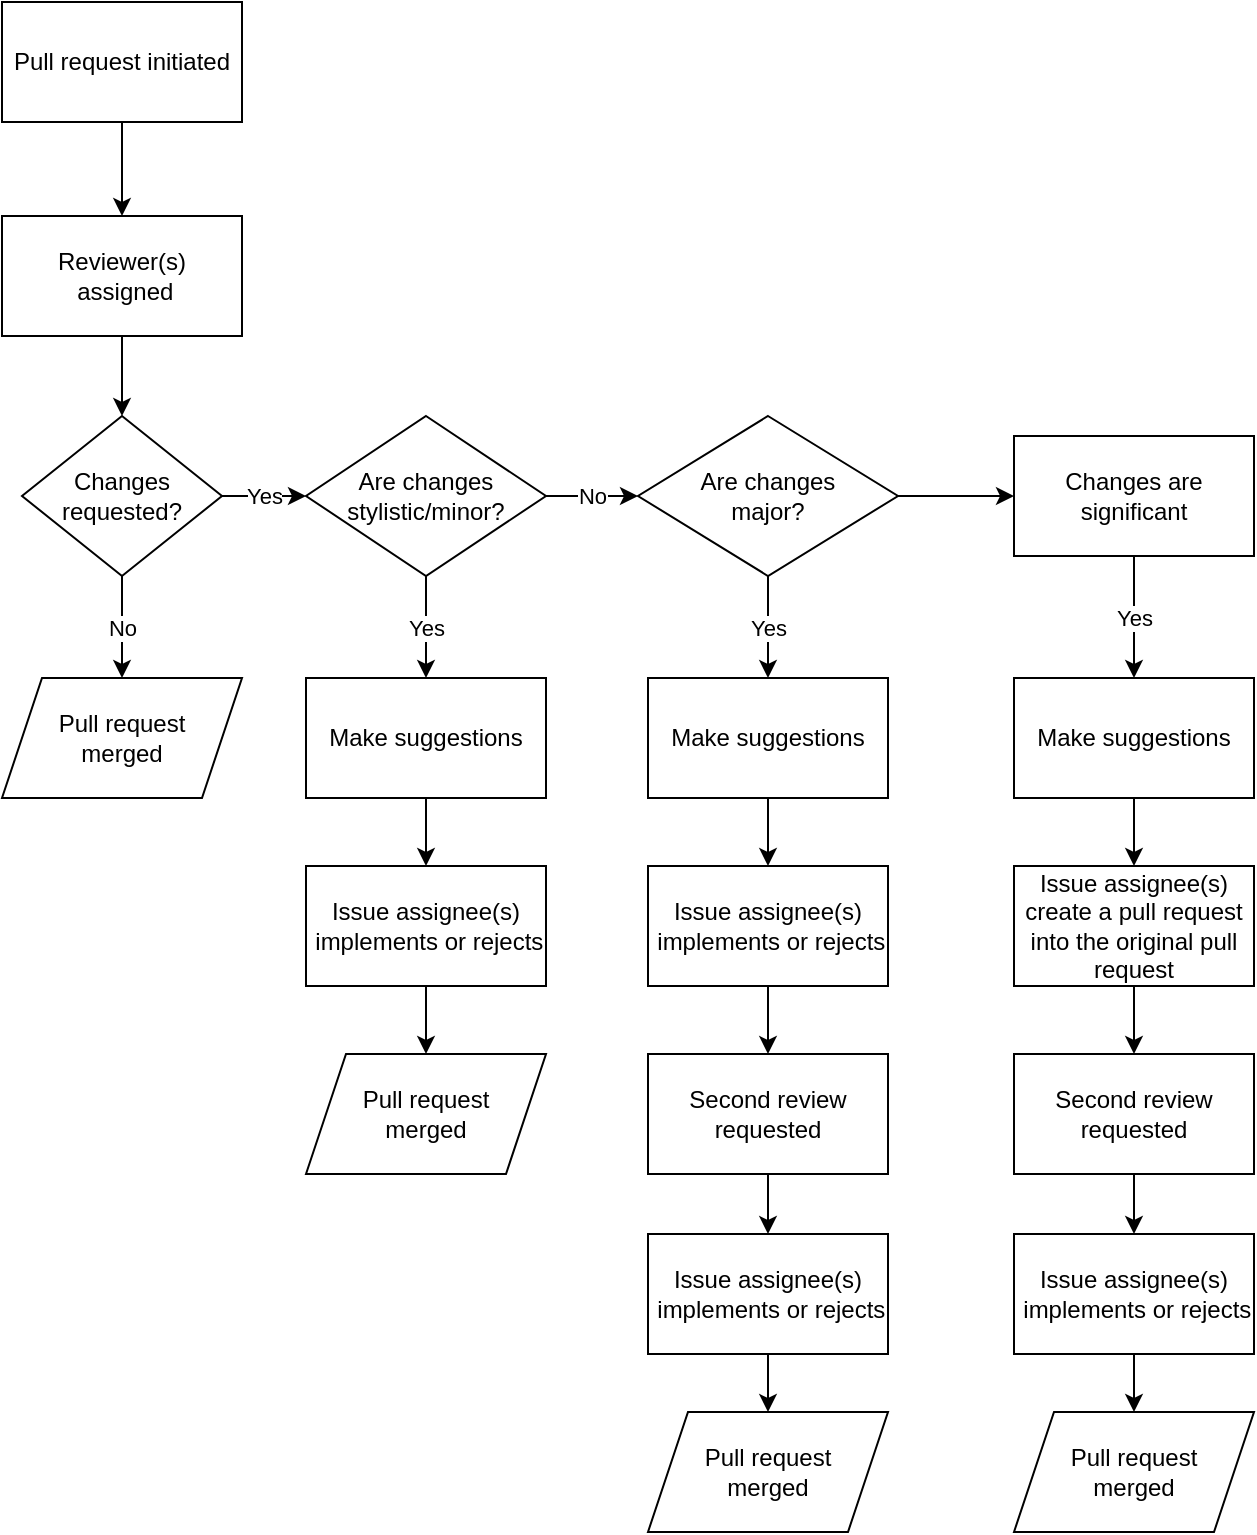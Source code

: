 <mxfile version="20.2.4" type="github">
  <diagram id="mUjfvoy8X4C5zdSmTZuY" name="Page-1">
    <mxGraphModel dx="1359" dy="802" grid="1" gridSize="10" guides="1" tooltips="1" connect="1" arrows="1" fold="1" page="1" pageScale="1" pageWidth="827" pageHeight="1169" math="0" shadow="0">
      <root>
        <mxCell id="0" />
        <mxCell id="1" parent="0" />
        <mxCell id="wvjeOror5f7C74c4cXRE-3" value="Pull request initiated" style="rounded=0;whiteSpace=wrap;html=1;" parent="1" vertex="1">
          <mxGeometry x="20" y="63" width="120" height="60" as="geometry" />
        </mxCell>
        <mxCell id="wvjeOror5f7C74c4cXRE-4" value="Changes requested?" style="rhombus;whiteSpace=wrap;html=1;" parent="1" vertex="1">
          <mxGeometry x="30" y="270" width="100" height="80" as="geometry" />
        </mxCell>
        <mxCell id="wvjeOror5f7C74c4cXRE-5" value="Reviewer(s)&lt;br&gt;&amp;nbsp;assigned" style="rounded=0;whiteSpace=wrap;html=1;" parent="1" vertex="1">
          <mxGeometry x="20" y="170" width="120" height="60" as="geometry" />
        </mxCell>
        <mxCell id="wvjeOror5f7C74c4cXRE-7" value="No" style="endArrow=classic;html=1;rounded=0;entryX=0.5;entryY=0;entryDx=0;entryDy=0;exitX=0.5;exitY=1;exitDx=0;exitDy=0;" parent="1" source="wvjeOror5f7C74c4cXRE-4" target="wvjeOror5f7C74c4cXRE-72" edge="1">
          <mxGeometry width="50" height="50" relative="1" as="geometry">
            <mxPoint x="66" y="310" as="sourcePoint" />
            <mxPoint x="-16" y="310" as="targetPoint" />
          </mxGeometry>
        </mxCell>
        <mxCell id="wvjeOror5f7C74c4cXRE-8" value="" style="endArrow=classic;html=1;rounded=0;entryX=0.5;entryY=0;entryDx=0;entryDy=0;exitX=0.5;exitY=1;exitDx=0;exitDy=0;" parent="1" source="wvjeOror5f7C74c4cXRE-5" target="wvjeOror5f7C74c4cXRE-4" edge="1">
          <mxGeometry width="50" height="50" relative="1" as="geometry">
            <mxPoint x="60" y="390" as="sourcePoint" />
            <mxPoint x="110" y="340" as="targetPoint" />
          </mxGeometry>
        </mxCell>
        <mxCell id="wvjeOror5f7C74c4cXRE-9" value="" style="endArrow=classic;html=1;rounded=0;entryX=0.5;entryY=0;entryDx=0;entryDy=0;exitX=0.5;exitY=1;exitDx=0;exitDy=0;" parent="1" source="wvjeOror5f7C74c4cXRE-3" target="wvjeOror5f7C74c4cXRE-5" edge="1">
          <mxGeometry width="50" height="50" relative="1" as="geometry">
            <mxPoint x="60" y="415" as="sourcePoint" />
            <mxPoint x="110" y="365" as="targetPoint" />
          </mxGeometry>
        </mxCell>
        <mxCell id="wvjeOror5f7C74c4cXRE-45" value="No" style="edgeStyle=orthogonalEdgeStyle;rounded=0;orthogonalLoop=1;jettySize=auto;html=1;" parent="1" source="wvjeOror5f7C74c4cXRE-10" target="wvjeOror5f7C74c4cXRE-44" edge="1">
          <mxGeometry relative="1" as="geometry" />
        </mxCell>
        <mxCell id="wvjeOror5f7C74c4cXRE-55" value="Yes" style="edgeStyle=orthogonalEdgeStyle;rounded=0;orthogonalLoop=1;jettySize=auto;html=1;" parent="1" source="wvjeOror5f7C74c4cXRE-10" target="wvjeOror5f7C74c4cXRE-19" edge="1">
          <mxGeometry relative="1" as="geometry" />
        </mxCell>
        <mxCell id="wvjeOror5f7C74c4cXRE-10" value="Are changes stylistic/minor?" style="rhombus;whiteSpace=wrap;html=1;" parent="1" vertex="1">
          <mxGeometry x="172" y="270" width="120" height="80" as="geometry" />
        </mxCell>
        <mxCell id="wvjeOror5f7C74c4cXRE-15" value="Yes" style="endArrow=classic;html=1;rounded=0;exitX=1;exitY=0.5;exitDx=0;exitDy=0;entryX=0;entryY=0.5;entryDx=0;entryDy=0;" parent="1" source="wvjeOror5f7C74c4cXRE-4" target="wvjeOror5f7C74c4cXRE-10" edge="1">
          <mxGeometry width="50" height="50" relative="1" as="geometry">
            <mxPoint x="60" y="390" as="sourcePoint" />
            <mxPoint x="160" y="310" as="targetPoint" />
          </mxGeometry>
        </mxCell>
        <mxCell id="wvjeOror5f7C74c4cXRE-22" value="" style="edgeStyle=orthogonalEdgeStyle;rounded=0;orthogonalLoop=1;jettySize=auto;html=1;" parent="1" source="wvjeOror5f7C74c4cXRE-19" target="wvjeOror5f7C74c4cXRE-21" edge="1">
          <mxGeometry relative="1" as="geometry" />
        </mxCell>
        <mxCell id="wvjeOror5f7C74c4cXRE-19" value="Make suggestions" style="rounded=0;whiteSpace=wrap;html=1;" parent="1" vertex="1">
          <mxGeometry x="172" y="401" width="120" height="60" as="geometry" />
        </mxCell>
        <mxCell id="wvjeOror5f7C74c4cXRE-21" value="Issue assignee(s)&lt;br&gt;&amp;nbsp;implements or rejects" style="rounded=0;whiteSpace=wrap;html=1;" parent="1" vertex="1">
          <mxGeometry x="172" y="495" width="120" height="60" as="geometry" />
        </mxCell>
        <mxCell id="wvjeOror5f7C74c4cXRE-23" value="Pull request &lt;br&gt;merged" style="shape=parallelogram;perimeter=parallelogramPerimeter;whiteSpace=wrap;html=1;fixedSize=1;" parent="1" vertex="1">
          <mxGeometry x="172" y="589" width="120" height="60" as="geometry" />
        </mxCell>
        <mxCell id="wvjeOror5f7C74c4cXRE-27" value="" style="edgeStyle=orthogonalEdgeStyle;rounded=0;orthogonalLoop=1;jettySize=auto;html=1;exitX=0.5;exitY=1;exitDx=0;exitDy=0;" parent="1" source="wvjeOror5f7C74c4cXRE-21" target="wvjeOror5f7C74c4cXRE-23" edge="1">
          <mxGeometry relative="1" as="geometry">
            <mxPoint x="232" y="649" as="sourcePoint" />
          </mxGeometry>
        </mxCell>
        <mxCell id="wvjeOror5f7C74c4cXRE-53" value="Yes" style="edgeStyle=orthogonalEdgeStyle;rounded=0;orthogonalLoop=1;jettySize=auto;html=1;" parent="1" source="wvjeOror5f7C74c4cXRE-44" target="wvjeOror5f7C74c4cXRE-47" edge="1">
          <mxGeometry relative="1" as="geometry" />
        </mxCell>
        <mxCell id="wvjeOror5f7C74c4cXRE-70" value="" style="edgeStyle=orthogonalEdgeStyle;rounded=0;orthogonalLoop=1;jettySize=auto;html=1;" parent="1" source="wvjeOror5f7C74c4cXRE-44" edge="1">
          <mxGeometry relative="1" as="geometry">
            <mxPoint x="526" y="310" as="targetPoint" />
          </mxGeometry>
        </mxCell>
        <mxCell id="wvjeOror5f7C74c4cXRE-44" value="Are changes &lt;br&gt;major?" style="rhombus;whiteSpace=wrap;html=1;" parent="1" vertex="1">
          <mxGeometry x="338" y="270" width="130" height="80" as="geometry" />
        </mxCell>
        <mxCell id="wvjeOror5f7C74c4cXRE-46" value="" style="edgeStyle=orthogonalEdgeStyle;rounded=0;orthogonalLoop=1;jettySize=auto;html=1;" parent="1" source="wvjeOror5f7C74c4cXRE-47" target="wvjeOror5f7C74c4cXRE-49" edge="1">
          <mxGeometry relative="1" as="geometry" />
        </mxCell>
        <mxCell id="wvjeOror5f7C74c4cXRE-47" value="Make suggestions" style="rounded=0;whiteSpace=wrap;html=1;" parent="1" vertex="1">
          <mxGeometry x="343" y="401" width="120" height="60" as="geometry" />
        </mxCell>
        <mxCell id="wvjeOror5f7C74c4cXRE-48" value="" style="edgeStyle=orthogonalEdgeStyle;rounded=0;orthogonalLoop=1;jettySize=auto;html=1;" parent="1" source="wvjeOror5f7C74c4cXRE-49" target="wvjeOror5f7C74c4cXRE-52" edge="1">
          <mxGeometry relative="1" as="geometry" />
        </mxCell>
        <mxCell id="wvjeOror5f7C74c4cXRE-49" value="Issue assignee(s)&lt;br&gt;&amp;nbsp;implements or rejects" style="rounded=0;whiteSpace=wrap;html=1;" parent="1" vertex="1">
          <mxGeometry x="343" y="495" width="120" height="60" as="geometry" />
        </mxCell>
        <mxCell id="wvjeOror5f7C74c4cXRE-50" value="Pull request &lt;br&gt;merged" style="shape=parallelogram;perimeter=parallelogramPerimeter;whiteSpace=wrap;html=1;fixedSize=1;" parent="1" vertex="1">
          <mxGeometry x="343" y="768" width="120" height="60" as="geometry" />
        </mxCell>
        <mxCell id="wvjeOror5f7C74c4cXRE-57" value="" style="edgeStyle=orthogonalEdgeStyle;rounded=0;orthogonalLoop=1;jettySize=auto;html=1;" parent="1" source="wvjeOror5f7C74c4cXRE-52" target="wvjeOror5f7C74c4cXRE-56" edge="1">
          <mxGeometry relative="1" as="geometry" />
        </mxCell>
        <mxCell id="wvjeOror5f7C74c4cXRE-52" value="Second review requested" style="rounded=0;whiteSpace=wrap;html=1;" parent="1" vertex="1">
          <mxGeometry x="343" y="589" width="120" height="60" as="geometry" />
        </mxCell>
        <mxCell id="wvjeOror5f7C74c4cXRE-58" value="" style="edgeStyle=orthogonalEdgeStyle;rounded=0;orthogonalLoop=1;jettySize=auto;html=1;" parent="1" source="wvjeOror5f7C74c4cXRE-56" target="wvjeOror5f7C74c4cXRE-50" edge="1">
          <mxGeometry relative="1" as="geometry" />
        </mxCell>
        <mxCell id="wvjeOror5f7C74c4cXRE-56" value="Issue assignee(s)&lt;br&gt;&amp;nbsp;implements or rejects" style="rounded=0;whiteSpace=wrap;html=1;" parent="1" vertex="1">
          <mxGeometry x="343" y="679" width="120" height="60" as="geometry" />
        </mxCell>
        <mxCell id="wvjeOror5f7C74c4cXRE-59" value="Yes" style="edgeStyle=orthogonalEdgeStyle;rounded=0;orthogonalLoop=1;jettySize=auto;html=1;exitX=0.5;exitY=1;exitDx=0;exitDy=0;" parent="1" source="wvjeOror5f7C74c4cXRE-71" target="wvjeOror5f7C74c4cXRE-62" edge="1">
          <mxGeometry relative="1" as="geometry">
            <mxPoint x="586" y="350" as="sourcePoint" />
          </mxGeometry>
        </mxCell>
        <mxCell id="wvjeOror5f7C74c4cXRE-61" value="" style="edgeStyle=orthogonalEdgeStyle;rounded=0;orthogonalLoop=1;jettySize=auto;html=1;" parent="1" source="wvjeOror5f7C74c4cXRE-62" target="wvjeOror5f7C74c4cXRE-64" edge="1">
          <mxGeometry relative="1" as="geometry" />
        </mxCell>
        <mxCell id="wvjeOror5f7C74c4cXRE-62" value="Make suggestions" style="rounded=0;whiteSpace=wrap;html=1;" parent="1" vertex="1">
          <mxGeometry x="526" y="401" width="120" height="60" as="geometry" />
        </mxCell>
        <mxCell id="wvjeOror5f7C74c4cXRE-63" value="" style="edgeStyle=orthogonalEdgeStyle;rounded=0;orthogonalLoop=1;jettySize=auto;html=1;" parent="1" source="wvjeOror5f7C74c4cXRE-64" target="wvjeOror5f7C74c4cXRE-67" edge="1">
          <mxGeometry relative="1" as="geometry" />
        </mxCell>
        <mxCell id="wvjeOror5f7C74c4cXRE-64" value="Issue assignee(s) create a pull request into the original pull request" style="rounded=0;whiteSpace=wrap;html=1;" parent="1" vertex="1">
          <mxGeometry x="526" y="495" width="120" height="60" as="geometry" />
        </mxCell>
        <mxCell id="wvjeOror5f7C74c4cXRE-65" value="Pull request &lt;br&gt;merged" style="shape=parallelogram;perimeter=parallelogramPerimeter;whiteSpace=wrap;html=1;fixedSize=1;" parent="1" vertex="1">
          <mxGeometry x="526" y="768" width="120" height="60" as="geometry" />
        </mxCell>
        <mxCell id="wvjeOror5f7C74c4cXRE-66" value="" style="edgeStyle=orthogonalEdgeStyle;rounded=0;orthogonalLoop=1;jettySize=auto;html=1;" parent="1" source="wvjeOror5f7C74c4cXRE-67" target="wvjeOror5f7C74c4cXRE-69" edge="1">
          <mxGeometry relative="1" as="geometry" />
        </mxCell>
        <mxCell id="wvjeOror5f7C74c4cXRE-67" value="Second review requested" style="rounded=0;whiteSpace=wrap;html=1;" parent="1" vertex="1">
          <mxGeometry x="526" y="589" width="120" height="60" as="geometry" />
        </mxCell>
        <mxCell id="wvjeOror5f7C74c4cXRE-68" value="" style="edgeStyle=orthogonalEdgeStyle;rounded=0;orthogonalLoop=1;jettySize=auto;html=1;" parent="1" source="wvjeOror5f7C74c4cXRE-69" target="wvjeOror5f7C74c4cXRE-65" edge="1">
          <mxGeometry relative="1" as="geometry" />
        </mxCell>
        <mxCell id="wvjeOror5f7C74c4cXRE-69" value="Issue assignee(s)&lt;br&gt;&amp;nbsp;implements or rejects" style="rounded=0;whiteSpace=wrap;html=1;" parent="1" vertex="1">
          <mxGeometry x="526" y="679" width="120" height="60" as="geometry" />
        </mxCell>
        <mxCell id="wvjeOror5f7C74c4cXRE-71" value="Changes are significant" style="rounded=0;whiteSpace=wrap;html=1;" parent="1" vertex="1">
          <mxGeometry x="526" y="280" width="120" height="60" as="geometry" />
        </mxCell>
        <mxCell id="wvjeOror5f7C74c4cXRE-72" value="Pull request &lt;br&gt;merged" style="shape=parallelogram;perimeter=parallelogramPerimeter;whiteSpace=wrap;html=1;fixedSize=1;" parent="1" vertex="1">
          <mxGeometry x="20" y="401" width="120" height="60" as="geometry" />
        </mxCell>
      </root>
    </mxGraphModel>
  </diagram>
</mxfile>
